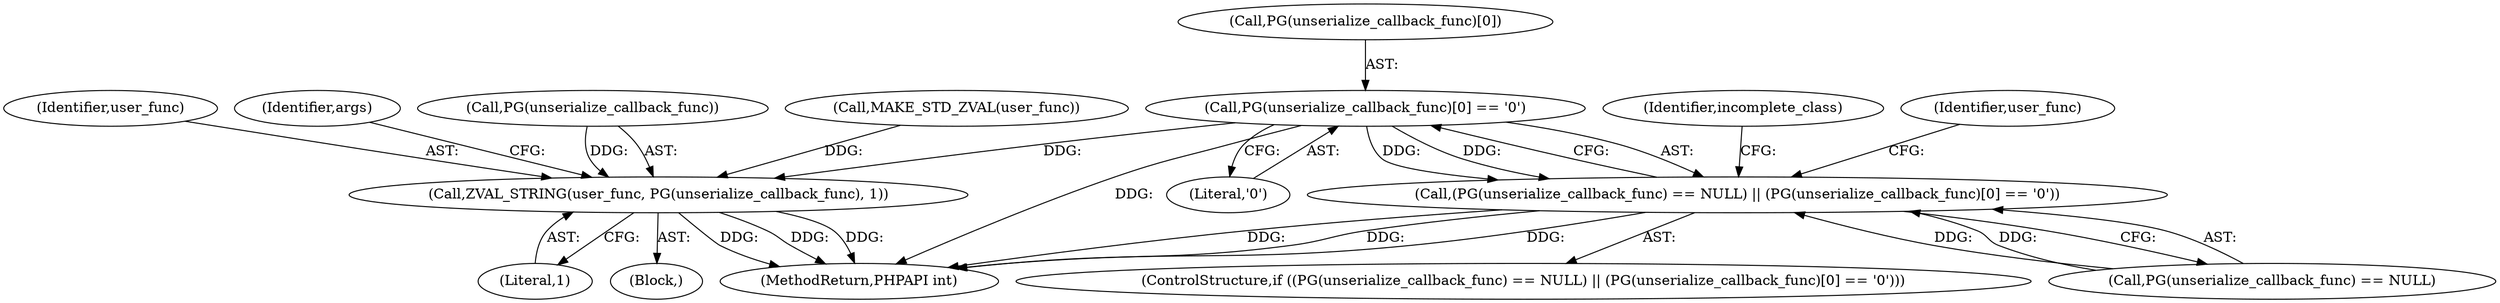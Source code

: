 digraph "0_php-src_16b3003ffc6393e250f069aa28a78dc5a2c064b2_0@array" {
"1000616" [label="(Call,PG(unserialize_callback_func)[0] == '\0')"];
"1000611" [label="(Call,(PG(unserialize_callback_func) == NULL) || (PG(unserialize_callback_func)[0] == '\0'))"];
"1000632" [label="(Call,ZVAL_STRING(user_func, PG(unserialize_callback_func), 1))"];
"1000610" [label="(ControlStructure,if ((PG(unserialize_callback_func) == NULL) || (PG(unserialize_callback_func)[0] == '\0')))"];
"1002423" [label="(MethodReturn,PHPAPI int)"];
"1000612" [label="(Call,PG(unserialize_callback_func) == NULL)"];
"1000634" [label="(Call,PG(unserialize_callback_func))"];
"1000630" [label="(Call,MAKE_STD_ZVAL(user_func))"];
"1000633" [label="(Identifier,user_func)"];
"1000617" [label="(Call,PG(unserialize_callback_func)[0])"];
"1000616" [label="(Call,PG(unserialize_callback_func)[0] == '\0')"];
"1000624" [label="(Identifier,incomplete_class)"];
"1000639" [label="(Identifier,args)"];
"1000636" [label="(Literal,1)"];
"1000621" [label="(Literal,'\0')"];
"1000632" [label="(Call,ZVAL_STRING(user_func, PG(unserialize_callback_func), 1))"];
"1000578" [label="(Block,)"];
"1000611" [label="(Call,(PG(unserialize_callback_func) == NULL) || (PG(unserialize_callback_func)[0] == '\0'))"];
"1000631" [label="(Identifier,user_func)"];
"1000616" -> "1000611"  [label="AST: "];
"1000616" -> "1000621"  [label="CFG: "];
"1000617" -> "1000616"  [label="AST: "];
"1000621" -> "1000616"  [label="AST: "];
"1000611" -> "1000616"  [label="CFG: "];
"1000616" -> "1002423"  [label="DDG: "];
"1000616" -> "1000611"  [label="DDG: "];
"1000616" -> "1000611"  [label="DDG: "];
"1000616" -> "1000632"  [label="DDG: "];
"1000611" -> "1000610"  [label="AST: "];
"1000611" -> "1000612"  [label="CFG: "];
"1000612" -> "1000611"  [label="AST: "];
"1000624" -> "1000611"  [label="CFG: "];
"1000631" -> "1000611"  [label="CFG: "];
"1000611" -> "1002423"  [label="DDG: "];
"1000611" -> "1002423"  [label="DDG: "];
"1000611" -> "1002423"  [label="DDG: "];
"1000612" -> "1000611"  [label="DDG: "];
"1000612" -> "1000611"  [label="DDG: "];
"1000632" -> "1000578"  [label="AST: "];
"1000632" -> "1000636"  [label="CFG: "];
"1000633" -> "1000632"  [label="AST: "];
"1000634" -> "1000632"  [label="AST: "];
"1000636" -> "1000632"  [label="AST: "];
"1000639" -> "1000632"  [label="CFG: "];
"1000632" -> "1002423"  [label="DDG: "];
"1000632" -> "1002423"  [label="DDG: "];
"1000632" -> "1002423"  [label="DDG: "];
"1000630" -> "1000632"  [label="DDG: "];
"1000634" -> "1000632"  [label="DDG: "];
}
